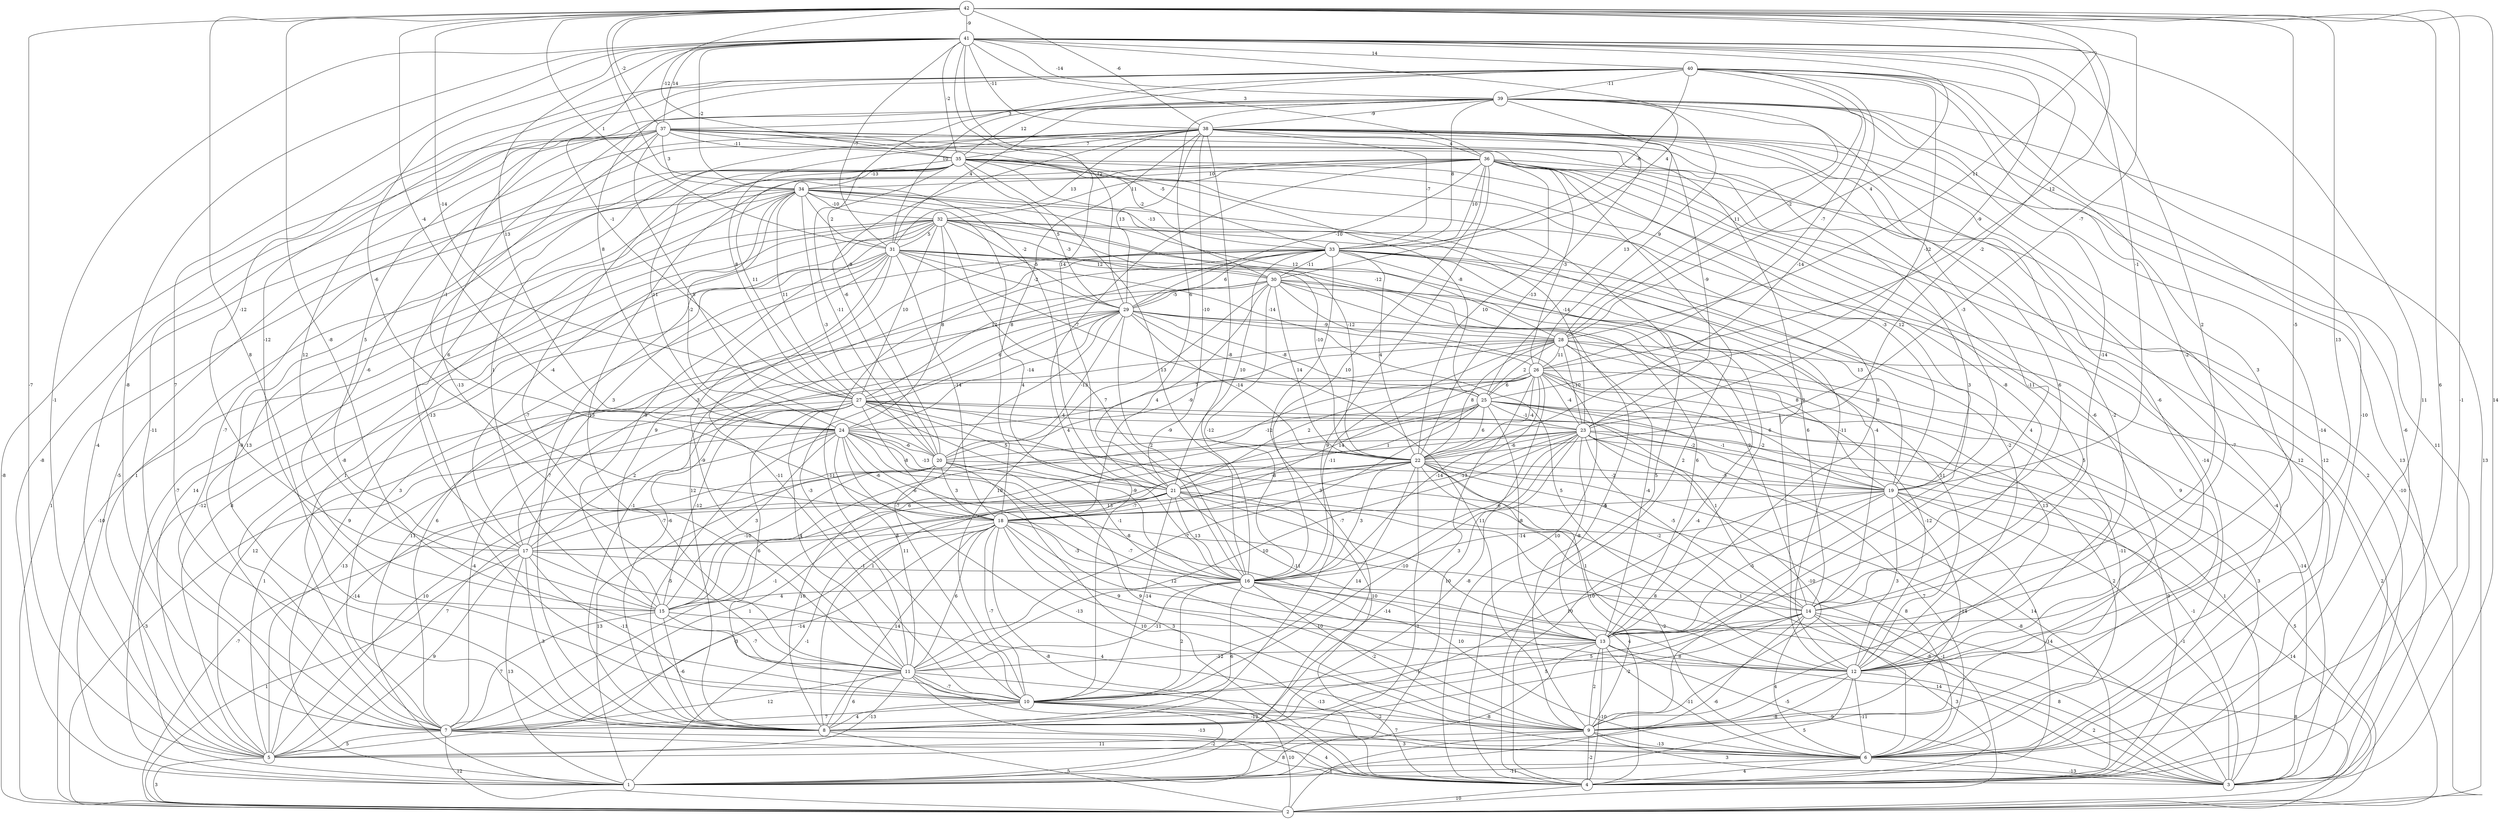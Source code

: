 graph { 
	 fontname="Helvetica,Arial,sans-serif" 
	 node [shape = circle]; 
	 42 -- 3 [label = "14"];
	 42 -- 4 [label = "-1"];
	 42 -- 5 [label = "-7"];
	 42 -- 6 [label = "6"];
	 42 -- 10 [label = "8"];
	 42 -- 11 [label = "-8"];
	 42 -- 12 [label = "13"];
	 42 -- 13 [label = "-5"];
	 42 -- 21 [label = "-2"];
	 42 -- 23 [label = "-7"];
	 42 -- 24 [label = "-4"];
	 42 -- 26 [label = "12"];
	 42 -- 27 [label = "-14"];
	 42 -- 28 [label = "11"];
	 42 -- 31 [label = "1"];
	 42 -- 35 [label = "-12"];
	 42 -- 37 [label = "-2"];
	 42 -- 38 [label = "-6"];
	 42 -- 41 [label = "-9"];
	 41 -- 5 [label = "-1"];
	 41 -- 6 [label = "11"];
	 41 -- 7 [label = "-8"];
	 41 -- 8 [label = "7"];
	 41 -- 14 [label = "2"];
	 41 -- 18 [label = "-6"];
	 41 -- 19 [label = "-1"];
	 41 -- 21 [label = "14"];
	 41 -- 22 [label = "-2"];
	 41 -- 24 [label = "13"];
	 41 -- 25 [label = "-9"];
	 41 -- 27 [label = "-1"];
	 41 -- 28 [label = "4"];
	 41 -- 29 [label = "12"];
	 41 -- 30 [label = "4"];
	 41 -- 31 [label = "-7"];
	 41 -- 34 [label = "-2"];
	 41 -- 35 [label = "-2"];
	 41 -- 36 [label = "3"];
	 41 -- 37 [label = "14"];
	 41 -- 38 [label = "-11"];
	 41 -- 39 [label = "-14"];
	 41 -- 40 [label = "14"];
	 40 -- 4 [label = "-6"];
	 40 -- 6 [label = "-10"];
	 40 -- 12 [label = "3"];
	 40 -- 13 [label = "-2"];
	 40 -- 15 [label = "-12"];
	 40 -- 17 [label = "-12"];
	 40 -- 18 [label = "-1"];
	 40 -- 20 [label = "-9"];
	 40 -- 22 [label = "-14"];
	 40 -- 23 [label = "-12"];
	 40 -- 24 [label = "8"];
	 40 -- 26 [label = "-7"];
	 40 -- 28 [label = "-2"];
	 40 -- 31 [label = "10"];
	 40 -- 33 [label = "-6"];
	 40 -- 39 [label = "-11"];
	 39 -- 2 [label = "13"];
	 39 -- 3 [label = "11"];
	 39 -- 6 [label = "-14"];
	 39 -- 9 [label = "-2"];
	 39 -- 11 [label = "-13"];
	 39 -- 14 [label = "-14"];
	 39 -- 15 [label = "12"];
	 39 -- 21 [label = "6"];
	 39 -- 25 [label = "13"];
	 39 -- 26 [label = "9"];
	 39 -- 28 [label = "11"];
	 39 -- 31 [label = "4"];
	 39 -- 33 [label = "8"];
	 39 -- 35 [label = "12"];
	 39 -- 37 [label = "3"];
	 39 -- 38 [label = "-9"];
	 38 -- 3 [label = "13"];
	 38 -- 4 [label = "12"];
	 38 -- 5 [label = "-4"];
	 38 -- 6 [label = "-7"];
	 38 -- 7 [label = "-7"];
	 38 -- 9 [label = "4"];
	 38 -- 12 [label = "-6"];
	 38 -- 13 [label = "6"];
	 38 -- 15 [label = "1"];
	 38 -- 16 [label = "-8"];
	 38 -- 18 [label = "8"];
	 38 -- 20 [label = "-6"];
	 38 -- 21 [label = "-10"];
	 38 -- 22 [label = "-13"];
	 38 -- 23 [label = "-9"];
	 38 -- 27 [label = "8"];
	 38 -- 29 [label = "13"];
	 38 -- 31 [label = "13"];
	 38 -- 33 [label = "-7"];
	 38 -- 35 [label = "7"];
	 38 -- 36 [label = "4"];
	 37 -- 1 [label = "-8"];
	 37 -- 2 [label = "-8"];
	 37 -- 3 [label = "-12"];
	 37 -- 4 [label = "2"];
	 37 -- 7 [label = "-11"];
	 37 -- 10 [label = "-13"];
	 37 -- 12 [label = "2"];
	 37 -- 13 [label = "3"];
	 37 -- 15 [label = "-6"];
	 37 -- 17 [label = "5"];
	 37 -- 19 [label = "-3"];
	 37 -- 20 [label = "5"];
	 37 -- 33 [label = "-5"];
	 37 -- 34 [label = "3"];
	 37 -- 35 [label = "-11"];
	 36 -- 2 [label = "-10"];
	 36 -- 3 [label = "2"];
	 36 -- 6 [label = "-14"];
	 36 -- 7 [label = "13"];
	 36 -- 8 [label = "9"];
	 36 -- 10 [label = "4"];
	 36 -- 11 [label = "13"];
	 36 -- 12 [label = "-6"];
	 36 -- 14 [label = "-11"];
	 36 -- 16 [label = "10"];
	 36 -- 19 [label = "12"];
	 36 -- 22 [label = "10"];
	 36 -- 26 [label = "-3"];
	 36 -- 29 [label = "-10"];
	 36 -- 32 [label = "11"];
	 36 -- 33 [label = "10"];
	 36 -- 34 [label = "10"];
	 35 -- 1 [label = "-5"];
	 35 -- 4 [label = "5"];
	 35 -- 8 [label = "-9"];
	 35 -- 11 [label = "-7"];
	 35 -- 13 [label = "8"];
	 35 -- 14 [label = "-8"];
	 35 -- 16 [label = "13"];
	 35 -- 17 [label = "6"];
	 35 -- 19 [label = "-3"];
	 35 -- 20 [label = "-11"];
	 35 -- 24 [label = "11"];
	 35 -- 25 [label = "-8"];
	 35 -- 27 [label = "11"];
	 35 -- 29 [label = "5"];
	 35 -- 30 [label = "-13"];
	 35 -- 33 [label = "-2"];
	 35 -- 34 [label = "-13"];
	 34 -- 1 [label = "-7"];
	 34 -- 2 [label = "1"];
	 34 -- 5 [label = "1"];
	 34 -- 7 [label = "-8"];
	 34 -- 12 [label = "-11"];
	 34 -- 16 [label = "4"];
	 34 -- 17 [label = "-4"];
	 34 -- 20 [label = "-3"];
	 34 -- 22 [label = "-12"];
	 34 -- 23 [label = "-14"];
	 34 -- 24 [label = "-2"];
	 34 -- 27 [label = "11"];
	 34 -- 28 [label = "12"];
	 34 -- 31 [label = "2"];
	 34 -- 32 [label = "-10"];
	 33 -- 1 [label = "-7"];
	 33 -- 7 [label = "3"];
	 33 -- 8 [label = "12"];
	 33 -- 9 [label = "9"];
	 33 -- 10 [label = "-11"];
	 33 -- 12 [label = "5"];
	 33 -- 13 [label = "-2"];
	 33 -- 14 [label = "-4"];
	 33 -- 17 [label = "-3"];
	 33 -- 19 [label = "13"];
	 33 -- 21 [label = "10"];
	 33 -- 22 [label = "4"];
	 33 -- 27 [label = "12"];
	 33 -- 29 [label = "6"];
	 33 -- 30 [label = "-11"];
	 32 -- 1 [label = "-12"];
	 32 -- 2 [label = "-10"];
	 32 -- 3 [label = "-4"];
	 32 -- 5 [label = "14"];
	 32 -- 7 [label = "1"];
	 32 -- 8 [label = "-7"];
	 32 -- 12 [label = "-2"];
	 32 -- 15 [label = "-9"];
	 32 -- 16 [label = "7"];
	 32 -- 22 [label = "-10"];
	 32 -- 24 [label = "8"];
	 32 -- 27 [label = "10"];
	 32 -- 28 [label = "-12"];
	 32 -- 29 [label = "-5"];
	 32 -- 30 [label = "-3"];
	 32 -- 31 [label = "5"];
	 31 -- 1 [label = "9"];
	 31 -- 4 [label = "-4"];
	 31 -- 5 [label = "8"];
	 31 -- 10 [label = "-11"];
	 31 -- 11 [label = "-9"];
	 31 -- 14 [label = "6"];
	 31 -- 15 [label = "9"];
	 31 -- 17 [label = "3"];
	 31 -- 18 [label = "-14"];
	 31 -- 25 [label = "-7"];
	 31 -- 26 [label = "-14"];
	 31 -- 29 [label = "-2"];
	 31 -- 30 [label = "12"];
	 30 -- 1 [label = "11"];
	 30 -- 4 [label = "10"];
	 30 -- 8 [label = "-1"];
	 30 -- 9 [label = "-6"];
	 30 -- 10 [label = "10"];
	 30 -- 12 [label = "11"];
	 30 -- 13 [label = "6"];
	 30 -- 14 [label = "2"];
	 30 -- 16 [label = "-12"];
	 30 -- 18 [label = "4"];
	 30 -- 22 [label = "14"];
	 30 -- 29 [label = "-5"];
	 29 -- 7 [label = "6"];
	 29 -- 8 [label = "-6"];
	 29 -- 9 [label = "11"];
	 29 -- 10 [label = "-7"];
	 29 -- 11 [label = "-3"];
	 29 -- 12 [label = "5"];
	 29 -- 16 [label = "2"];
	 29 -- 19 [label = "8"];
	 29 -- 20 [label = "-13"];
	 29 -- 22 [label = "-14"];
	 29 -- 24 [label = "-14"];
	 29 -- 25 [label = "-8"];
	 29 -- 27 [label = "6"];
	 29 -- 28 [label = "-9"];
	 28 -- 2 [label = "2"];
	 28 -- 3 [label = "-14"];
	 28 -- 5 [label = "12"];
	 28 -- 12 [label = "13"];
	 28 -- 13 [label = "-4"];
	 28 -- 16 [label = "-11"];
	 28 -- 20 [label = "-9"];
	 28 -- 22 [label = "8"];
	 28 -- 23 [label = "-10"];
	 28 -- 24 [label = "7"];
	 28 -- 25 [label = "2"];
	 28 -- 26 [label = "11"];
	 27 -- 3 [label = "1"];
	 27 -- 4 [label = "10"];
	 27 -- 5 [label = "1"];
	 27 -- 7 [label = "-4"];
	 27 -- 10 [label = "6"];
	 27 -- 11 [label = "4"];
	 27 -- 15 [label = "-12"];
	 27 -- 16 [label = "-9"];
	 27 -- 17 [label = "2"];
	 27 -- 18 [label = "-8"];
	 27 -- 19 [label = "-2"];
	 27 -- 21 [label = "5"];
	 27 -- 22 [label = "-9"];
	 27 -- 23 [label = "4"];
	 26 -- 1 [label = "10"];
	 26 -- 4 [label = "3"];
	 26 -- 5 [label = "-13"];
	 26 -- 8 [label = "3"];
	 26 -- 9 [label = "-11"];
	 26 -- 12 [label = "-12"];
	 26 -- 15 [label = "-6"];
	 26 -- 16 [label = "-14"];
	 26 -- 18 [label = "14"];
	 26 -- 19 [label = "6"];
	 26 -- 21 [label = "2"];
	 26 -- 22 [label = "-4"];
	 26 -- 23 [label = "-4"];
	 26 -- 25 [label = "6"];
	 25 -- 4 [label = "9"];
	 25 -- 6 [label = "2"];
	 25 -- 8 [label = "1"];
	 25 -- 11 [label = "-7"];
	 25 -- 13 [label = "-8"];
	 25 -- 14 [label = "1"];
	 25 -- 15 [label = "6"];
	 25 -- 19 [label = "-1"];
	 25 -- 20 [label = "-12"];
	 25 -- 21 [label = "1"];
	 25 -- 22 [label = "6"];
	 25 -- 23 [label = "-1"];
	 24 -- 2 [label = "-3"];
	 24 -- 4 [label = "-13"];
	 24 -- 5 [label = "-14"];
	 24 -- 6 [label = "1"];
	 24 -- 8 [label = "-5"];
	 24 -- 9 [label = "12"];
	 24 -- 11 [label = "11"];
	 24 -- 12 [label = "-7"];
	 24 -- 13 [label = "-8"];
	 24 -- 15 [label = "3"];
	 24 -- 18 [label = "-6"];
	 24 -- 20 [label = "-6"];
	 24 -- 21 [label = "-13"];
	 23 -- 2 [label = "5"];
	 23 -- 3 [label = "-1"];
	 23 -- 4 [label = "14"];
	 23 -- 5 [label = "10"];
	 23 -- 6 [label = "7"];
	 23 -- 7 [label = "-1"];
	 23 -- 8 [label = "-8"];
	 23 -- 9 [label = "-10"];
	 23 -- 10 [label = "-10"];
	 23 -- 11 [label = "10"];
	 23 -- 13 [label = "-8"];
	 23 -- 14 [label = "-5"];
	 23 -- 16 [label = "-6"];
	 23 -- 18 [label = "-13"];
	 23 -- 22 [label = "-6"];
	 22 -- 1 [label = "-1"];
	 22 -- 3 [label = "-8"];
	 22 -- 5 [label = "7"];
	 22 -- 6 [label = "8"];
	 22 -- 9 [label = "10"];
	 22 -- 10 [label = "14"];
	 22 -- 12 [label = "1"];
	 22 -- 14 [label = "-2"];
	 22 -- 16 [label = "3"];
	 22 -- 17 [label = "13"];
	 22 -- 18 [label = "3"];
	 22 -- 19 [label = "-5"];
	 22 -- 21 [label = "-8"];
	 21 -- 1 [label = "-1"];
	 21 -- 2 [label = "-1"];
	 21 -- 4 [label = "4"];
	 21 -- 6 [label = "-2"];
	 21 -- 7 [label = "1"];
	 21 -- 10 [label = "-14"];
	 21 -- 13 [label = "-11"];
	 21 -- 16 [label = "13"];
	 21 -- 17 [label = "-7"];
	 21 -- 18 [label = "-7"];
	 20 -- 1 [label = "13"];
	 20 -- 2 [label = "-7"];
	 20 -- 4 [label = "10"];
	 20 -- 8 [label = "10"];
	 20 -- 9 [label = "9"];
	 20 -- 15 [label = "-10"];
	 20 -- 16 [label = "-1"];
	 20 -- 18 [label = "3"];
	 20 -- 19 [label = "-2"];
	 19 -- 2 [label = "14"];
	 19 -- 3 [label = "-1"];
	 19 -- 4 [label = "-14"];
	 19 -- 8 [label = "10"];
	 19 -- 9 [label = "-14"];
	 19 -- 12 [label = "3"];
	 19 -- 13 [label = "-5"];
	 19 -- 16 [label = "-14"];
	 19 -- 18 [label = "-1"];
	 18 -- 3 [label = "-8"];
	 18 -- 4 [label = "-8"];
	 18 -- 5 [label = "-3"];
	 18 -- 6 [label = "10"];
	 18 -- 7 [label = "-14"];
	 18 -- 8 [label = "14"];
	 18 -- 9 [label = "3"];
	 18 -- 10 [label = "-7"];
	 18 -- 11 [label = "6"];
	 18 -- 12 [label = "9"];
	 18 -- 16 [label = "-3"];
	 18 -- 17 [label = "8"];
	 17 -- 1 [label = "13"];
	 17 -- 2 [label = "1"];
	 17 -- 5 [label = "9"];
	 17 -- 6 [label = "4"];
	 17 -- 8 [label = "3"];
	 17 -- 10 [label = "-11"];
	 17 -- 16 [label = "-1"];
	 16 -- 3 [label = "14"];
	 16 -- 8 [label = "6"];
	 16 -- 9 [label = "-2"];
	 16 -- 10 [label = "2"];
	 16 -- 11 [label = "-11"];
	 16 -- 13 [label = "-14"];
	 16 -- 14 [label = "8"];
	 16 -- 15 [label = "4"];
	 15 -- 7 [label = "7"];
	 15 -- 8 [label = "-6"];
	 15 -- 11 [label = "-7"];
	 15 -- 13 [label = "10"];
	 14 -- 1 [label = "-6"];
	 14 -- 2 [label = "8"];
	 14 -- 3 [label = "8"];
	 14 -- 4 [label = "3"];
	 14 -- 6 [label = "4"];
	 14 -- 7 [label = "5"];
	 14 -- 8 [label = "-2"];
	 14 -- 10 [label = "5"];
	 13 -- 1 [label = "-8"];
	 13 -- 3 [label = "-9"];
	 13 -- 4 [label = "-10"];
	 13 -- 6 [label = "-11"];
	 13 -- 9 [label = "2"];
	 13 -- 10 [label = "-1"];
	 13 -- 11 [label = "-12"];
	 13 -- 12 [label = "8"];
	 12 -- 1 [label = "5"];
	 12 -- 3 [label = "2"];
	 12 -- 5 [label = "-8"];
	 12 -- 6 [label = "-11"];
	 12 -- 9 [label = "-5"];
	 11 -- 4 [label = "-13"];
	 11 -- 5 [label = "-13"];
	 11 -- 6 [label = "-12"];
	 11 -- 7 [label = "12"];
	 11 -- 8 [label = "6"];
	 11 -- 9 [label = "-13"];
	 11 -- 10 [label = "-7"];
	 10 -- 1 [label = "-2"];
	 10 -- 2 [label = "10"];
	 10 -- 6 [label = "7"];
	 10 -- 7 [label = "7"];
	 10 -- 8 [label = "4"];
	 10 -- 9 [label = "-2"];
	 9 -- 2 [label = "1"];
	 9 -- 3 [label = "3"];
	 9 -- 4 [label = "-2"];
	 9 -- 5 [label = "11"];
	 9 -- 6 [label = "-13"];
	 8 -- 2 [label = "5"];
	 8 -- 4 [label = "8"];
	 7 -- 2 [label = "12"];
	 7 -- 3 [label = "4"];
	 7 -- 5 [label = "5"];
	 7 -- 6 [label = "3"];
	 6 -- 1 [label = "-11"];
	 6 -- 3 [label = "-13"];
	 6 -- 4 [label = "4"];
	 5 -- 2 [label = "3"];
	 4 -- 2 [label = "10"];
	 1;
	 2;
	 3;
	 4;
	 5;
	 6;
	 7;
	 8;
	 9;
	 10;
	 11;
	 12;
	 13;
	 14;
	 15;
	 16;
	 17;
	 18;
	 19;
	 20;
	 21;
	 22;
	 23;
	 24;
	 25;
	 26;
	 27;
	 28;
	 29;
	 30;
	 31;
	 32;
	 33;
	 34;
	 35;
	 36;
	 37;
	 38;
	 39;
	 40;
	 41;
	 42;
}
